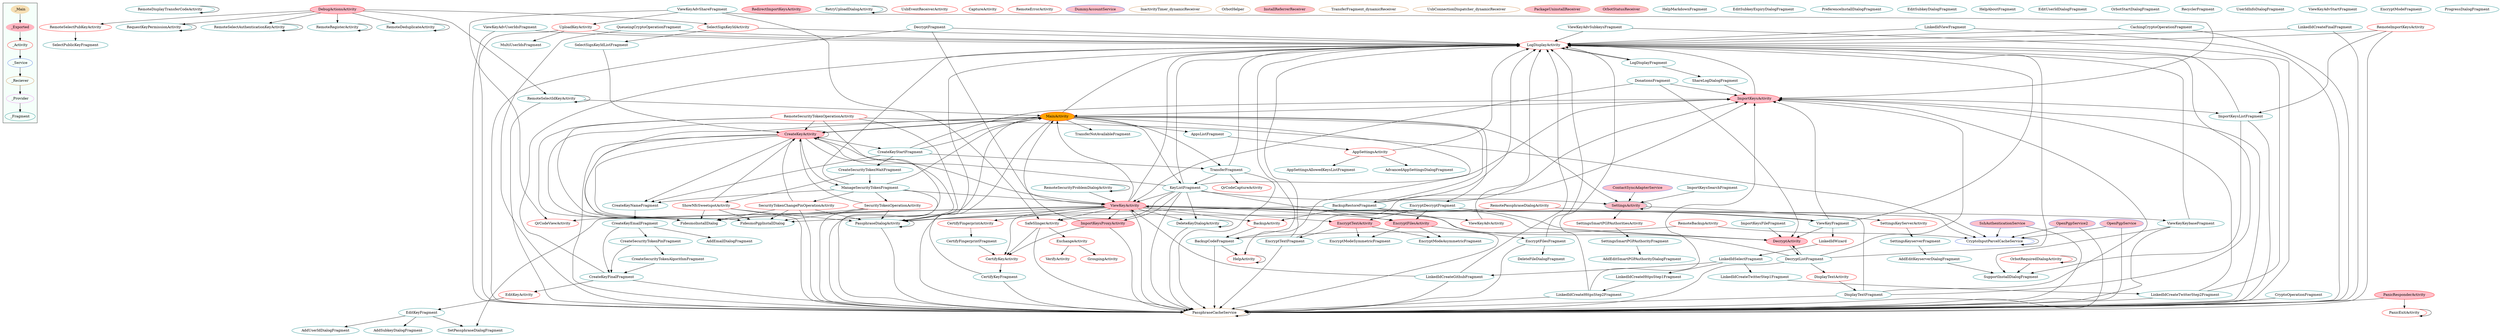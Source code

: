 digraph G {
subgraph cluster_legend{ 
bgcolor=mintcream;
_Activity[color = red];
_Service[color = royalblue];
_Provider[color = violet];
_Reciever[color = peru];
_Fragment[color = teal];
_Main[style=filled, fillcolor=wheat, color = mintcream];
_Exported[style=filled, fillcolor=lightpink, color = mintcream];
_Main -> _Exported -> _Activity -> _Service -> _Reciever -> _Provider -> _Fragment; 
}
RemoteDisplayTransferCodeActivity[color = red];
RequestKeyPermissionActivity[color = red];
RedirectImportKeysActivity[style=filled, fillcolor=pink, color = red];
UploadKeyActivity[color = red];
RetryUploadDialogActivity[color = red];
SettingsKeyServerActivity[color = red];
RemoteImportKeysActivity[color = red];
CertifyKeyActivity[color = red];
RemoteBackupActivity[color = red];
OrbotRequiredDialogActivity[color = red];
QrCodeCaptureActivity[color = red];
DecryptActivity[style=filled, fillcolor=pink, color = red];
UsbEventReceiverActivity[color = red];
RemoteSecurityProblemDialogActivity[color = red];
MainActivity[style=filled, fillcolor=orange, color = red];
SelectSignKeyIdActivity[color = red];
RemoteSelectAuthenticationKeyActivity[color = red];
ImportKeysActivity[style=filled, fillcolor=pink, color = red];
RemoteRegisterActivity[color = red];
SettingsActivity[style=filled, fillcolor=pink, color = red];
CertifyFingerprintActivity[color = red];
EditKeyActivity[color = red];
PassphraseDialogActivity[color = red];
ExchangeActivity[color = red];
DeleteKeyDialogActivity[color = red];
DebugActionsActivity[style=filled, fillcolor=pink, color = red];
CaptureActivity[color = red];
BackupActivity[color = red];
DisplayTextActivity[color = red];
ImportKeysProxyActivity[style=filled, fillcolor=pink, color = red];
PanicExitActivity[color = red];
RemotePassphraseDialogActivity[color = red];
RemoteDeduplicateActivity[color = red];
SecurityTokenChangePinOperationActivity[color = red];
ViewKeyActivity[style=filled, fillcolor=pink, color = red];
SecurityTokenOperationActivity[color = red];
EncryptFilesActivity[style=filled, fillcolor=pink, color = red];
ViewKeyAdvActivity[color = red];
AppSettingsActivity[color = red];
RemoteSelectPubKeyActivity[color = red];
HelpActivity[color = red];
SettingsSmartPGPAuthoritiesActivity[color = red];
GroupingActivity[color = red];
CreateKeyActivity[style=filled, fillcolor=pink, color = red];
VerifyActivity[color = red];
RemoteSecurityTokenOperationActivity[color = red];
LogDisplayActivity[color = red];
EncryptTextActivity[style=filled, fillcolor=pink, color = red];
QrCodeViewActivity[color = red];
ShowNfcSweetspotActivity[color = red];
LinkedIdWizard[color = red];
SafeSlingerActivity[color = red];
RemoteErrorActivity[color = red];
PanicResponderActivity[style=filled, fillcolor=pink, color = red];
RemoteSelectIdKeyActivity[color = red];
DummyAccountService[style=filled, fillcolor=pink, color = royalblue];
SshAuthenticationService[style=filled, fillcolor=pink, color = royalblue];
PassphraseCacheService[color = royalblue];
OpenPgpService2[style=filled, fillcolor=pink, color = royalblue];
OpenPgpService[style=filled, fillcolor=pink, color = royalblue];
ContactSyncAdapterService[style=filled, fillcolor=pink, color = royalblue];
CryptoInputParcelCacheService[color = royalblue];
InactivityTimer_dynamicReceiver[color = peru];
OrbotHelper[color = peru];
InstallReferrerReceiver[style=filled, fillcolor=pink, color = peru];
TransferFragment_dynamicReceiver[color = peru];
PassphraseCacheService[color = peru];
UsbConnectionDispatcher_dynamicReceiver[color = peru];
PackageUninstallReceiver[style=filled, fillcolor=pink, color = peru];
OrbotStatusReceiver[style=filled, fillcolor=pink, color = peru];
DeleteKeyDialogActivity[color = teal];
LinkedIdCreateHttpsStep1Fragment[color = teal];
CreateKeyEmailFragment[color = teal];
FidesmoInstallDialog[color = teal];
DisplayTextFragment[color = teal];
SettingsActivity[color = teal];
FidesmoPgpInstallDialog[color = teal];
AddEditSmartPGPAuthorityDialogFragment[color = teal];
CreateKeyStartFragment[color = teal];
MultiUserIdsFragment[color = teal];
EncryptModeAsymmetricFragment[color = teal];
DeleteFileDialogFragment[color = teal];
AddEditKeyserverDialogFragment[color = teal];
CreateKeyNameFragment[color = teal];
SettingsSmartPGPAuthorityFragment[color = teal];
HelpMarkdownFragment[color = teal];
SettingsActivity[color = teal];
SettingsActivity[color = teal];
EditSubkeyExpiryDialogFragment[color = teal];
PreferenceInstallDialogFragment[color = teal];
AddEmailDialogFragment[color = teal];
LinkedIdCreateTwitterStep2Fragment[color = teal];
CreateSecurityTokenAlgorithmFragment[color = teal];
PassphraseDialogActivity[color = teal];
EditSubkeyDialogFragment[color = teal];
EncryptTextFragment[color = teal];
SettingsKeyserverFragment[color = teal];
HelpAboutFragment[color = teal];
EditUserIdDialogFragment[color = teal];
ImportKeysFileFragment[color = teal];
ViewKeyAdvUserIdsFragment[color = teal];
DeleteKeyDialogActivity[color = teal];
OrbotStartDialogFragment[color = teal];
RecyclerFragment[color = teal];
RetryUploadDialogActivity[color = teal];
ImportKeysSearchFragment[color = teal];
ShareLogDialogFragment[color = teal];
ViewKeyAdvShareFragment[color = teal];
SetPassphraseDialogFragment[color = teal];
LinkedIdCreateGithubFragment[color = teal];
RemoteDeduplicateActivity[color = teal];
QueueingCryptoOperationFragment[color = teal];
CertifyFingerprintFragment[color = teal];
ViewKeyAdvSubkeysFragment[color = teal];
SettingsActivity[color = teal];
AddUserIdDialogFragment[color = teal];
BackupRestoreFragment[color = teal];
RemoteRegisterActivity[color = teal];
SettingsActivity[color = teal];
SelectSignKeyIdListFragment[color = teal];
EditKeyFragment[color = teal];
UserIdInfoDialogFragment[color = teal];
AddSubkeyDialogFragment[color = teal];
LinkedIdCreateHttpsStep2Fragment[color = teal];
EncryptModeSymmetricFragment[color = teal];
LogDisplayFragment[color = teal];
SelectPublicKeyFragment[color = teal];
ViewKeyFragment[color = teal];
ViewKeyAdvStartFragment[color = teal];
EncryptFilesFragment[color = teal];
SettingsActivity[color = teal];
RemoteDisplayTransferCodeActivity[color = teal];
ViewKeyKeybaseFragment[color = teal];
ImportKeysListFragment[color = teal];
EncryptModeFragment[color = teal];
DonationsFragment[color = teal];
BackupCodeFragment[color = teal];
CreateKeyFinalFragment[color = teal];
ManageSecurityTokenFragment[color = teal];
LinkedIdCreateTwitterStep1Fragment[color = teal];
AppsListFragment[color = teal];
RemoteSecurityProblemDialogActivity[color = teal];
LinkedIdViewFragment[color = teal];
ProgressDialogFragment[color = teal];
AppSettingsAllowedKeysListFragment[color = teal];
RemoteSelectAuthenticationKeyActivity[color = teal];
LinkedIdSelectFragment[color = teal];
CachingCryptoOperationFragment[color = teal];
DecryptFragment[color = teal];
CertifyKeyFragment[color = teal];
CryptoOperationFragment[color = teal];
CreateSecurityTokenPinFragment[color = teal];
CreateSecurityTokenWaitFragment[color = teal];
AdvancedAppSettingsDialogFragment[color = teal];
TransferFragment[color = teal];
EncryptDecryptFragment[color = teal];
SupportInstallDialogFragment[color = teal];
RequestKeyPermissionActivity[color = teal];
RemoteSelectIdKeyActivity[color = teal];
LinkedIdCreateFinalFragment[color = teal];
TransferNotAvailableFragment[color = teal];
KeyListFragment[color = teal];
DecryptListFragment[color = teal];
RemoteDisplayTransferCodeActivity->RemoteDisplayTransferCodeActivity;
LinkedIdCreateHttpsStep1Fragment->LinkedIdCreateHttpsStep2Fragment;
DisplayTextFragment->PassphraseCacheService;
DisplayTextFragment->LogDisplayActivity;
DisplayTextFragment->ViewKeyActivity;
DisplayTextFragment->ImportKeysActivity;
RetryUploadDialogActivity->RetryUploadDialogActivity;
AddEditKeyserverDialogFragment->SupportInstallDialogFragment;
SettingsSmartPGPAuthorityFragment->AddEditSmartPGPAuthorityDialogFragment;
RemoteBackupActivity->CryptoInputParcelCacheService;
RemoteBackupActivity->BackupCodeFragment;
CertifyKeyActivity->CertifyKeyFragment;
OrbotRequiredDialogActivity->OrbotRequiredDialogActivity;
OrbotRequiredDialogActivity->SupportInstallDialogFragment;
CreateSecurityTokenAlgorithmFragment->CreateKeyFinalFragment;
SelectSignKeyIdActivity->SelectSignKeyIdListFragment;
SelectSignKeyIdActivity->LogDisplayActivity;
SettingsActivity->SettingsActivity;
SettingsActivity->SettingsSmartPGPAuthoritiesActivity;
SettingsActivity->SettingsKeyServerActivity;
ExchangeActivity->GroupingActivity;
ExchangeActivity->VerifyActivity;
DeleteKeyDialogActivity->DeleteKeyDialogActivity;
DeleteKeyDialogActivity->PassphraseCacheService;
ViewKeyAdvSubkeysFragment->LogDisplayActivity;
ViewKeyAdvSubkeysFragment->PassphraseCacheService;
DisplayTextActivity->DisplayTextFragment;
PanicExitActivity->PanicExitActivity;
ImportKeysProxyActivity->CertifyKeyActivity;
ImportKeysProxyActivity->PassphraseCacheService;
ImportKeysProxyActivity->MainActivity;
BackupRestoreFragment->ImportKeysActivity;
BackupRestoreFragment->BackupActivity;
BackupRestoreFragment->PassphraseDialogActivity;
BackupRestoreFragment->PassphraseCacheService;
BackupRestoreFragment->DecryptActivity;
BackupRestoreFragment->LogDisplayActivity;
SelectSignKeyIdListFragment->CreateKeyActivity;
EditKeyFragment->AddUserIdDialogFragment;
EditKeyFragment->AddSubkeyDialogFragment;
EditKeyFragment->SetPassphraseDialogFragment;
OpenPgpService->PassphraseCacheService;
OpenPgpService->CryptoInputParcelCacheService;
EncryptFilesFragment->PassphraseCacheService;
EncryptFilesFragment->LogDisplayActivity;
EncryptFilesFragment->DeleteFileDialogFragment;
SecurityTokenChangePinOperationActivity->CreateKeyActivity;
SecurityTokenChangePinOperationActivity->FidesmoInstallDialog;
SecurityTokenChangePinOperationActivity->FidesmoPgpInstallDialog;
SecurityTokenChangePinOperationActivity->PassphraseCacheService;
SecurityTokenChangePinOperationActivity->PassphraseDialogActivity;
ContactSyncAdapterService->SettingsActivity;
ViewKeyActivity->QrCodeViewActivity;
ViewKeyActivity->SafeSlingerActivity;
ViewKeyActivity->EncryptFilesActivity;
ViewKeyActivity->SetPassphraseDialogFragment;
ViewKeyActivity->EncryptTextActivity;
ViewKeyActivity->FidesmoInstallDialog;
ViewKeyActivity->PassphraseDialogActivity;
ViewKeyActivity->PassphraseCacheService;
ViewKeyActivity->CreateKeyActivity;
ViewKeyActivity->LogDisplayActivity;
ViewKeyActivity->FidesmoPgpInstallDialog;
ViewKeyActivity->MainActivity;
ViewKeyActivity->CertifyFingerprintActivity;
ViewKeyActivity->ViewKeyKeybaseFragment;
ViewKeyActivity->BackupActivity;
ViewKeyActivity->CertifyKeyActivity;
ViewKeyActivity->DeleteKeyDialogActivity;
ViewKeyActivity->ViewKeyAdvActivity;
ViewKeyActivity->ViewKeyFragment;
ViewKeyActivity->ImportKeysProxyActivity;
SecurityTokenOperationActivity->FidesmoInstallDialog;
SecurityTokenOperationActivity->PassphraseDialogActivity;
SecurityTokenOperationActivity->FidesmoPgpInstallDialog;
SecurityTokenOperationActivity->CreateKeyActivity;
SecurityTokenOperationActivity->PassphraseCacheService;
ViewKeyAdvActivity->LogDisplayActivity;
AppSettingsActivity->LogDisplayActivity;
AppSettingsActivity->AppSettingsAllowedKeysListFragment;
AppSettingsActivity->AdvancedAppSettingsDialogFragment;
ViewKeyKeybaseFragment->PassphraseCacheService;
ViewKeyKeybaseFragment->SupportInstallDialogFragment;
ViewKeyKeybaseFragment->LogDisplayActivity;
SshAuthenticationService->CryptoInputParcelCacheService;
SshAuthenticationService->PassphraseCacheService;
ImportKeysListFragment->LogDisplayActivity;
ImportKeysListFragment->PassphraseCacheService;
ImportKeysListFragment->SupportInstallDialogFragment;
HelpActivity->HelpActivity;
DonationsFragment->ImportKeysActivity;
DonationsFragment->DecryptActivity;
DonationsFragment->ViewKeyActivity;
CreateKeyFinalFragment->LogDisplayActivity;
CreateKeyFinalFragment->PassphraseCacheService;
CreateKeyFinalFragment->EditKeyActivity;
CreateKeyActivity->FidesmoInstallDialog;
CreateKeyActivity->CreateKeyStartFragment;
CreateKeyActivity->ManageSecurityTokenFragment;
CreateKeyActivity->CreateKeyActivity;
CreateKeyActivity->FidesmoPgpInstallDialog;
CreateKeyActivity->CreateKeyNameFragment;
CreateKeyActivity->PassphraseCacheService;
CreateKeyActivity->MainActivity;
CreateKeyActivity->PassphraseDialogActivity;
AppsListFragment->AppSettingsActivity;
LinkedIdCreateTwitterStep1Fragment->LinkedIdCreateTwitterStep2Fragment;
LogDisplayActivity->LogDisplayFragment;
LinkedIdViewFragment->PassphraseCacheService;
LinkedIdViewFragment->LogDisplayActivity;
DecryptFragment->LogDisplayActivity;
DecryptFragment->ViewKeyActivity;
DecryptFragment->PassphraseCacheService;
CryptoOperationFragment->PassphraseCacheService;
CreateSecurityTokenWaitFragment->ManageSecurityTokenFragment;
CreateSecurityTokenWaitFragment->ShowNfcSweetspotActivity;
EncryptDecryptFragment->EncryptTextActivity;
EncryptDecryptFragment->DecryptActivity;
EncryptDecryptFragment->EncryptFilesActivity;
SafeSlingerActivity->ExchangeActivity;
SafeSlingerActivity->PassphraseCacheService;
SafeSlingerActivity->CertifyKeyActivity;
LinkedIdCreateFinalFragment->LogDisplayActivity;
LinkedIdCreateFinalFragment->PassphraseCacheService;
PanicResponderActivity->PanicExitActivity;
PanicResponderActivity->PassphraseCacheService;
RemoteSelectIdKeyActivity->MainActivity;
RemoteSelectIdKeyActivity->PassphraseCacheService;
RemoteSelectIdKeyActivity->RemoteSelectIdKeyActivity;
CreateKeyEmailFragment->CreateKeyFinalFragment;
CreateKeyEmailFragment->CreateSecurityTokenPinFragment;
CreateKeyEmailFragment->AddEmailDialogFragment;
RequestKeyPermissionActivity->RequestKeyPermissionActivity;
CreateKeyStartFragment->TransferFragment;
CreateKeyStartFragment->CreateKeyNameFragment;
CreateKeyStartFragment->MainActivity;
CreateKeyStartFragment->ImportKeysActivity;
CreateKeyStartFragment->CreateSecurityTokenWaitFragment;
UploadKeyActivity->MultiUserIdsFragment;
UploadKeyActivity->PassphraseCacheService;
UploadKeyActivity->LogDisplayActivity;
SettingsKeyServerActivity->SettingsKeyserverFragment;
RemoteImportKeysActivity->PassphraseCacheService;
RemoteImportKeysActivity->ImportKeysListFragment;
RemoteImportKeysActivity->LogDisplayActivity;
CreateKeyNameFragment->CreateKeyEmailFragment;
LinkedIdCreateTwitterStep2Fragment->PassphraseCacheService;
LinkedIdCreateTwitterStep2Fragment->ImportKeysActivity;
LinkedIdCreateTwitterStep2Fragment->LogDisplayActivity;
OpenPgpService2->PassphraseCacheService;
OpenPgpService2->CryptoInputParcelCacheService;
DecryptActivity->DecryptListFragment;
EncryptTextFragment->PassphraseCacheService;
EncryptTextFragment->ImportKeysActivity;
EncryptTextFragment->LogDisplayActivity;
SettingsKeyserverFragment->AddEditKeyserverDialogFragment;
CryptoInputParcelCacheService->CryptoInputParcelCacheService;
RemoteSecurityProblemDialogActivity->ViewKeyActivity;
RemoteSecurityProblemDialogActivity->RemoteSecurityProblemDialogActivity;
MainActivity->CreateKeyActivity;
MainActivity->FidesmoInstallDialog;
MainActivity->PassphraseCacheService;
MainActivity->TransferFragment;
MainActivity->TransferNotAvailableFragment;
MainActivity->BackupRestoreFragment;
MainActivity->EncryptDecryptFragment;
MainActivity->FidesmoPgpInstallDialog;
MainActivity->KeyListFragment;
MainActivity->AppsListFragment;
MainActivity->PassphraseDialogActivity;
MainActivity->HelpActivity;
MainActivity->SettingsActivity;
MainActivity->LogDisplayActivity;
ImportKeysFileFragment->DecryptActivity;
ViewKeyAdvUserIdsFragment->PassphraseCacheService;
ViewKeyAdvUserIdsFragment->LogDisplayActivity;
RemoteSelectAuthenticationKeyActivity->RemoteSelectAuthenticationKeyActivity;
ImportKeysActivity->PassphraseCacheService;
ImportKeysActivity->LogDisplayActivity;
ImportKeysActivity->ImportKeysListFragment;
ImportKeysActivity->MainActivity;
ImportKeysSearchFragment->SettingsActivity;
RemoteRegisterActivity->RemoteRegisterActivity;
CertifyFingerprintActivity->CertifyFingerprintFragment;
ShareLogDialogFragment->ImportKeysActivity;
EditKeyActivity->EditKeyFragment;
ViewKeyAdvShareFragment->ImportKeysActivity;
ViewKeyAdvShareFragment->QrCodeViewActivity;
ViewKeyAdvShareFragment->SafeSlingerActivity;
ViewKeyAdvShareFragment->UploadKeyActivity;
PassphraseDialogActivity->PassphraseDialogActivity;
PassphraseDialogActivity->PassphraseCacheService;
LinkedIdCreateGithubFragment->PassphraseCacheService;
LinkedIdCreateGithubFragment->ViewKeyActivity;
LinkedIdCreateGithubFragment->LogDisplayActivity;
DebugActionsActivity->RemoteSelectIdKeyActivity;
DebugActionsActivity->RemoteSelectPubKeyActivity;
DebugActionsActivity->RemoteSelectAuthenticationKeyActivity;
DebugActionsActivity->RemoteRegisterActivity;
DebugActionsActivity->SelectSignKeyIdActivity;
DebugActionsActivity->RemoteDeduplicateActivity;
DebugActionsActivity->RequestKeyPermissionActivity;
QueueingCryptoOperationFragment->LogDisplayActivity;
QueueingCryptoOperationFragment->PassphraseCacheService;
CertifyFingerprintFragment->CertifyKeyActivity;
BackupActivity->BackupCodeFragment;
RemotePassphraseDialogActivity->CryptoInputParcelCacheService;
RemotePassphraseDialogActivity->PassphraseDialogActivity;
LinkedIdCreateHttpsStep2Fragment->ImportKeysActivity;
LinkedIdCreateHttpsStep2Fragment->LogDisplayActivity;
LinkedIdCreateHttpsStep2Fragment->PassphraseCacheService;
LogDisplayFragment->ShareLogDialogFragment;
LogDisplayFragment->LogDisplayActivity;
RemoteDeduplicateActivity->RemoteDeduplicateActivity;
ViewKeyFragment->LinkedIdWizard;
ViewKeyFragment->LogDisplayActivity;
ViewKeyFragment->DecryptActivity;
ViewKeyFragment->ImportKeysActivity;
ViewKeyFragment->ViewKeyActivity;
EncryptFilesActivity->EncryptModeSymmetricFragment;
EncryptFilesActivity->EncryptFilesFragment;
EncryptFilesActivity->EncryptModeAsymmetricFragment;
PassphraseCacheService->PassphraseCacheService;
RemoteSelectPubKeyActivity->SelectPublicKeyFragment;
SettingsSmartPGPAuthoritiesActivity->SettingsSmartPGPAuthorityFragment;
BackupCodeFragment->PassphraseCacheService;
BackupCodeFragment->HelpActivity;
BackupCodeFragment->LogDisplayActivity;
ManageSecurityTokenFragment->ViewKeyActivity;
ManageSecurityTokenFragment->PassphraseCacheService;
ManageSecurityTokenFragment->CreateKeyNameFragment;
ManageSecurityTokenFragment->SecurityTokenOperationActivity;
ManageSecurityTokenFragment->SecurityTokenChangePinOperationActivity;
ManageSecurityTokenFragment->LogDisplayActivity;
ManageSecurityTokenFragment->MainActivity;
RemoteSecurityTokenOperationActivity->CreateKeyActivity;
RemoteSecurityTokenOperationActivity->FidesmoInstallDialog;
RemoteSecurityTokenOperationActivity->FidesmoPgpInstallDialog;
RemoteSecurityTokenOperationActivity->PassphraseDialogActivity;
RemoteSecurityTokenOperationActivity->PassphraseCacheService;
RemoteSecurityTokenOperationActivity->CryptoInputParcelCacheService;
CachingCryptoOperationFragment->PassphraseCacheService;
CachingCryptoOperationFragment->LogDisplayActivity;
EncryptTextActivity->EncryptModeAsymmetricFragment;
EncryptTextActivity->EncryptModeSymmetricFragment;
EncryptTextActivity->EncryptTextFragment;
LinkedIdSelectFragment->LinkedIdCreateHttpsStep1Fragment;
LinkedIdSelectFragment->LinkedIdCreateTwitterStep1Fragment;
LinkedIdSelectFragment->LinkedIdCreateGithubFragment;
CertifyKeyFragment->PassphraseCacheService;
CertifyKeyFragment->LogDisplayActivity;
ShowNfcSweetspotActivity->CreateKeyActivity;
ShowNfcSweetspotActivity->FidesmoPgpInstallDialog;
ShowNfcSweetspotActivity->FidesmoInstallDialog;
ShowNfcSweetspotActivity->PassphraseCacheService;
ShowNfcSweetspotActivity->PassphraseDialogActivity;
CreateSecurityTokenPinFragment->CreateSecurityTokenAlgorithmFragment;
CreateSecurityTokenPinFragment->CreateKeyFinalFragment;
LinkedIdWizard->LinkedIdSelectFragment;
TransferFragment->LogDisplayActivity;
TransferFragment->KeyListFragment;
TransferFragment->QrCodeCaptureActivity;
TransferFragment->PassphraseCacheService;
KeyListFragment->DeleteKeyDialogActivity;
KeyListFragment->ViewKeyActivity;
KeyListFragment->LogDisplayActivity;
KeyListFragment->EncryptFilesActivity;
KeyListFragment->SettingsActivity;
KeyListFragment->ImportKeysActivity;
KeyListFragment->PassphraseCacheService;
KeyListFragment->SafeSlingerActivity;
KeyListFragment->CreateKeyActivity;
KeyListFragment->ImportKeysProxyActivity;
DecryptListFragment->PassphraseCacheService;
DecryptListFragment->LogDisplayActivity;
DecryptListFragment->DecryptActivity;
DecryptListFragment->ImportKeysActivity;
DecryptListFragment->DisplayTextActivity;
DecryptListFragment->ViewKeyActivity;
}
